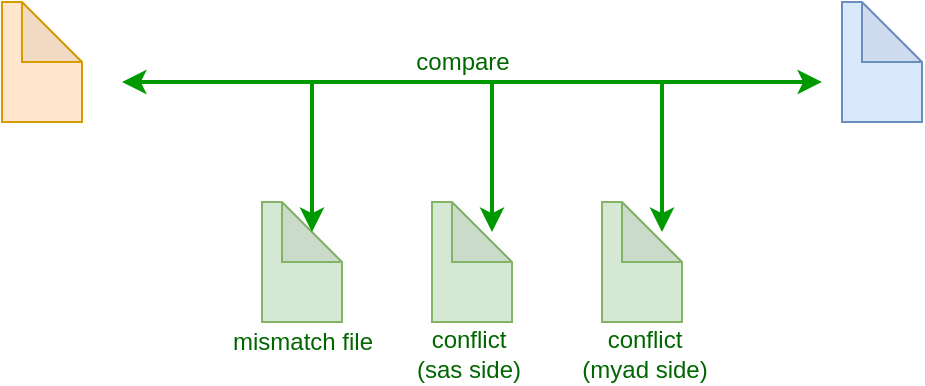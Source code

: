 <mxfile version="12.8.4" type="github">
  <diagram id="4ZIxGLmC_gH1Bq4bnzQN" name="Page-1">
    <mxGraphModel dx="1359" dy="626" grid="1" gridSize="10" guides="1" tooltips="1" connect="1" arrows="1" fold="1" page="1" pageScale="1" pageWidth="850" pageHeight="1100" math="0" shadow="0">
      <root>
        <mxCell id="0" />
        <mxCell id="1" style="locked=1;" parent="0" visible="0" />
        <mxCell id="OT6HhPJYxPwV4lRJUis--19" style="edgeStyle=orthogonalEdgeStyle;rounded=0;orthogonalLoop=1;jettySize=auto;html=1;entryX=0;entryY=0.5;entryDx=0;entryDy=0;entryPerimeter=0;strokeColor=#994C00;" edge="1" parent="1" source="OT6HhPJYxPwV4lRJUis--1" target="OT6HhPJYxPwV4lRJUis--7">
          <mxGeometry relative="1" as="geometry" />
        </mxCell>
        <mxCell id="OT6HhPJYxPwV4lRJUis--20" style="edgeStyle=orthogonalEdgeStyle;rounded=0;orthogonalLoop=1;jettySize=auto;html=1;exitX=1;exitY=0.3;exitDx=0;exitDy=0;entryX=0;entryY=0.5;entryDx=0;entryDy=0;entryPerimeter=0;strokeColor=#994C00;" edge="1" parent="1" source="OT6HhPJYxPwV4lRJUis--1" target="OT6HhPJYxPwV4lRJUis--10">
          <mxGeometry relative="1" as="geometry" />
        </mxCell>
        <mxCell id="OT6HhPJYxPwV4lRJUis--21" style="edgeStyle=orthogonalEdgeStyle;rounded=0;orthogonalLoop=1;jettySize=auto;html=1;exitX=1;exitY=0.7;exitDx=0;exitDy=0;entryX=-0.025;entryY=0.683;entryDx=0;entryDy=0;entryPerimeter=0;strokeColor=#994C00;" edge="1" parent="1" source="OT6HhPJYxPwV4lRJUis--1" target="OT6HhPJYxPwV4lRJUis--11">
          <mxGeometry relative="1" as="geometry" />
        </mxCell>
        <mxCell id="OT6HhPJYxPwV4lRJUis--1" value="&lt;font color=&quot;#ff8000&quot;&gt;SAS&lt;/font&gt;" style="shape=cylinder;whiteSpace=wrap;html=1;boundedLbl=1;backgroundOutline=1;fillColor=#ffe6cc;strokeColor=#d79b00;" vertex="1" parent="1">
          <mxGeometry x="60" y="260" width="60" height="80" as="geometry" />
        </mxCell>
        <mxCell id="OT6HhPJYxPwV4lRJUis--16" style="edgeStyle=orthogonalEdgeStyle;rounded=0;orthogonalLoop=1;jettySize=auto;html=1;entryX=0;entryY=0;entryDx=40;entryDy=30;entryPerimeter=0;exitX=0;exitY=0.5;exitDx=0;exitDy=0;exitPerimeter=0;strokeColor=#0000FF;" edge="1" parent="1" source="OT6HhPJYxPwV4lRJUis--2" target="OT6HhPJYxPwV4lRJUis--13">
          <mxGeometry relative="1" as="geometry" />
        </mxCell>
        <mxCell id="OT6HhPJYxPwV4lRJUis--17" style="edgeStyle=orthogonalEdgeStyle;rounded=0;orthogonalLoop=1;jettySize=auto;html=1;exitX=0;exitY=0.3;exitDx=0;exitDy=0;entryX=0;entryY=0;entryDx=40;entryDy=45;entryPerimeter=0;strokeColor=#0000FF;" edge="1" parent="1" source="OT6HhPJYxPwV4lRJUis--2" target="OT6HhPJYxPwV4lRJUis--15">
          <mxGeometry relative="1" as="geometry" />
        </mxCell>
        <mxCell id="OT6HhPJYxPwV4lRJUis--18" style="edgeStyle=orthogonalEdgeStyle;rounded=0;orthogonalLoop=1;jettySize=auto;html=1;exitX=0;exitY=0.7;exitDx=0;exitDy=0;entryX=0;entryY=0;entryDx=40;entryDy=45;entryPerimeter=0;strokeColor=#0000FF;" edge="1" parent="1" source="OT6HhPJYxPwV4lRJUis--2" target="OT6HhPJYxPwV4lRJUis--14">
          <mxGeometry relative="1" as="geometry" />
        </mxCell>
        <mxCell id="OT6HhPJYxPwV4lRJUis--2" value="&lt;font color=&quot;#004c99&quot;&gt;MyAD&lt;/font&gt;" style="shape=cylinder;whiteSpace=wrap;html=1;boundedLbl=1;backgroundOutline=1;fillColor=#dae8fc;strokeColor=#6c8ebf;" vertex="1" parent="1">
          <mxGeometry x="730" y="260" width="60" height="80" as="geometry" />
        </mxCell>
        <mxCell id="OT6HhPJYxPwV4lRJUis--7" value="" style="shape=note;whiteSpace=wrap;html=1;backgroundOutline=1;darkOpacity=0.05;fillColor=#ffe6cc;strokeColor=#d79b00;" vertex="1" parent="1">
          <mxGeometry x="200" y="270" width="40" height="60" as="geometry" />
        </mxCell>
        <mxCell id="OT6HhPJYxPwV4lRJUis--10" value="" style="shape=note;whiteSpace=wrap;html=1;backgroundOutline=1;darkOpacity=0.05;fillColor=#ffe6cc;strokeColor=#d79b00;" vertex="1" parent="1">
          <mxGeometry x="200" y="180" width="40" height="60" as="geometry" />
        </mxCell>
        <mxCell id="OT6HhPJYxPwV4lRJUis--11" value="" style="shape=note;whiteSpace=wrap;html=1;backgroundOutline=1;darkOpacity=0.05;fillColor=#ffe6cc;strokeColor=#d79b00;" vertex="1" parent="1">
          <mxGeometry x="200" y="360" width="40" height="60" as="geometry" />
        </mxCell>
        <mxCell id="OT6HhPJYxPwV4lRJUis--13" value="" style="shape=note;whiteSpace=wrap;html=1;backgroundOutline=1;darkOpacity=0.05;fillColor=#dae8fc;strokeColor=#6c8ebf;" vertex="1" parent="1">
          <mxGeometry x="620" y="270" width="40" height="60" as="geometry" />
        </mxCell>
        <mxCell id="OT6HhPJYxPwV4lRJUis--14" value="" style="shape=note;whiteSpace=wrap;html=1;backgroundOutline=1;darkOpacity=0.05;fillColor=#dae8fc;strokeColor=#6c8ebf;" vertex="1" parent="1">
          <mxGeometry x="620" y="360" width="40" height="60" as="geometry" />
        </mxCell>
        <mxCell id="OT6HhPJYxPwV4lRJUis--15" value="" style="shape=note;whiteSpace=wrap;html=1;backgroundOutline=1;darkOpacity=0.05;fillColor=#dae8fc;strokeColor=#6c8ebf;" vertex="1" parent="1">
          <mxGeometry x="620" y="180" width="40" height="60" as="geometry" />
        </mxCell>
        <mxCell id="OT6HhPJYxPwV4lRJUis--22" value="general comments" style="text;html=1;align=center;verticalAlign=middle;resizable=0;points=[];autosize=1;" vertex="1" parent="1">
          <mxGeometry x="584" y="239" width="110" height="20" as="geometry" />
        </mxCell>
        <mxCell id="OT6HhPJYxPwV4lRJUis--23" value="general comments" style="text;html=1;align=center;verticalAlign=middle;resizable=0;points=[];autosize=1;" vertex="1" parent="1">
          <mxGeometry x="165" y="239" width="110" height="20" as="geometry" />
        </mxCell>
        <mxCell id="OT6HhPJYxPwV4lRJUis--24" value="milestone comments" style="text;html=1;align=center;verticalAlign=middle;resizable=0;points=[];autosize=1;" vertex="1" parent="1">
          <mxGeometry x="160" y="330" width="130" height="20" as="geometry" />
        </mxCell>
        <mxCell id="OT6HhPJYxPwV4lRJUis--25" value="milestone comments" style="text;html=1;align=center;verticalAlign=middle;resizable=0;points=[];autosize=1;" vertex="1" parent="1">
          <mxGeometry x="574" y="330" width="130" height="20" as="geometry" />
        </mxCell>
        <mxCell id="OT6HhPJYxPwV4lRJUis--26" value="significant items comments" style="text;html=1;align=center;verticalAlign=middle;resizable=0;points=[];autosize=1;" vertex="1" parent="1">
          <mxGeometry x="145" y="420" width="160" height="20" as="geometry" />
        </mxCell>
        <mxCell id="OT6HhPJYxPwV4lRJUis--27" value="significant items comments" style="text;html=1;align=center;verticalAlign=middle;resizable=0;points=[];autosize=1;" vertex="1" parent="1">
          <mxGeometry x="560" y="430" width="160" height="20" as="geometry" />
        </mxCell>
        <mxCell id="OT6HhPJYxPwV4lRJUis--28" value="" style="endArrow=classic;startArrow=classic;html=1;strokeColor=#009900;strokeWidth=2;" edge="1" parent="1">
          <mxGeometry width="50" height="50" relative="1" as="geometry">
            <mxPoint x="260" y="220" as="sourcePoint" />
            <mxPoint x="610" y="220" as="targetPoint" />
          </mxGeometry>
        </mxCell>
        <mxCell id="OT6HhPJYxPwV4lRJUis--29" value="" style="endArrow=classic;startArrow=classic;html=1;strokeColor=#009900;strokeWidth=2;" edge="1" parent="1">
          <mxGeometry width="50" height="50" relative="1" as="geometry">
            <mxPoint x="260" y="310" as="sourcePoint" />
            <mxPoint x="610" y="310" as="targetPoint" />
          </mxGeometry>
        </mxCell>
        <mxCell id="OT6HhPJYxPwV4lRJUis--30" value="" style="endArrow=classic;startArrow=classic;html=1;strokeColor=#009900;strokeWidth=2;" edge="1" parent="1">
          <mxGeometry width="50" height="50" relative="1" as="geometry">
            <mxPoint x="250" y="400" as="sourcePoint" />
            <mxPoint x="600" y="400" as="targetPoint" />
          </mxGeometry>
        </mxCell>
        <mxCell id="OT6HhPJYxPwV4lRJUis--31" value="compare" style="text;html=1;align=center;verticalAlign=middle;resizable=0;points=[];autosize=1;fontColor=#006600;" vertex="1" parent="1">
          <mxGeometry x="410" y="200" width="60" height="20" as="geometry" />
        </mxCell>
        <mxCell id="OT6HhPJYxPwV4lRJUis--32" value="compare" style="text;html=1;align=center;verticalAlign=middle;resizable=0;points=[];autosize=1;fontColor=#006600;" vertex="1" parent="1">
          <mxGeometry x="410" y="290" width="60" height="20" as="geometry" />
        </mxCell>
        <mxCell id="OT6HhPJYxPwV4lRJUis--33" value="compare" style="text;html=1;align=center;verticalAlign=middle;resizable=0;points=[];autosize=1;fontColor=#006600;" vertex="1" parent="1">
          <mxGeometry x="410" y="380" width="60" height="20" as="geometry" />
        </mxCell>
        <mxCell id="OT6HhPJYxPwV4lRJUis--34" value="Untitled Layer" parent="0" />
        <mxCell id="OT6HhPJYxPwV4lRJUis--35" value="" style="shape=note;whiteSpace=wrap;html=1;backgroundOutline=1;darkOpacity=0.05;fillColor=#ffe6cc;strokeColor=#d79b00;" vertex="1" parent="OT6HhPJYxPwV4lRJUis--34">
          <mxGeometry x="180" y="190" width="40" height="60" as="geometry" />
        </mxCell>
        <mxCell id="OT6HhPJYxPwV4lRJUis--36" value="" style="shape=note;whiteSpace=wrap;html=1;backgroundOutline=1;darkOpacity=0.05;fillColor=#dae8fc;strokeColor=#6c8ebf;" vertex="1" parent="OT6HhPJYxPwV4lRJUis--34">
          <mxGeometry x="600" y="190" width="40" height="60" as="geometry" />
        </mxCell>
        <mxCell id="OT6HhPJYxPwV4lRJUis--37" value="" style="endArrow=classic;startArrow=classic;html=1;strokeColor=#009900;strokeWidth=2;" edge="1" parent="OT6HhPJYxPwV4lRJUis--34">
          <mxGeometry width="50" height="50" relative="1" as="geometry">
            <mxPoint x="240" y="230" as="sourcePoint" />
            <mxPoint x="590" y="230" as="targetPoint" />
          </mxGeometry>
        </mxCell>
        <mxCell id="OT6HhPJYxPwV4lRJUis--38" value="compare" style="text;html=1;align=center;verticalAlign=middle;resizable=0;points=[];autosize=1;fontColor=#006600;" vertex="1" parent="OT6HhPJYxPwV4lRJUis--34">
          <mxGeometry x="380" y="210" width="60" height="20" as="geometry" />
        </mxCell>
        <mxCell id="OT6HhPJYxPwV4lRJUis--40" value="" style="shape=note;whiteSpace=wrap;html=1;backgroundOutline=1;darkOpacity=0.05;fillColor=#d5e8d4;strokeColor=#82b366;" vertex="1" parent="OT6HhPJYxPwV4lRJUis--34">
          <mxGeometry x="480" y="290" width="40" height="60" as="geometry" />
        </mxCell>
        <mxCell id="OT6HhPJYxPwV4lRJUis--41" value="" style="shape=note;whiteSpace=wrap;html=1;backgroundOutline=1;darkOpacity=0.05;fillColor=#d5e8d4;strokeColor=#82b366;" vertex="1" parent="OT6HhPJYxPwV4lRJUis--34">
          <mxGeometry x="395" y="290" width="40" height="60" as="geometry" />
        </mxCell>
        <mxCell id="OT6HhPJYxPwV4lRJUis--42" value="" style="shape=note;whiteSpace=wrap;html=1;backgroundOutline=1;darkOpacity=0.05;fillColor=#d5e8d4;strokeColor=#82b366;" vertex="1" parent="OT6HhPJYxPwV4lRJUis--34">
          <mxGeometry x="310" y="290" width="40" height="60" as="geometry" />
        </mxCell>
        <mxCell id="OT6HhPJYxPwV4lRJUis--43" value="mismatch file" style="text;html=1;align=center;verticalAlign=middle;resizable=0;points=[];autosize=1;fontColor=#006600;" vertex="1" parent="OT6HhPJYxPwV4lRJUis--34">
          <mxGeometry x="285" y="350" width="90" height="20" as="geometry" />
        </mxCell>
        <mxCell id="OT6HhPJYxPwV4lRJUis--46" value="" style="endArrow=classic;html=1;strokeColor=#009900;strokeWidth=2;fontColor=#006600;entryX=0;entryY=0;entryDx=25;entryDy=15;entryPerimeter=0;" edge="1" parent="OT6HhPJYxPwV4lRJUis--34" target="OT6HhPJYxPwV4lRJUis--42">
          <mxGeometry width="50" height="50" relative="1" as="geometry">
            <mxPoint x="335" y="230" as="sourcePoint" />
            <mxPoint x="450" y="300" as="targetPoint" />
          </mxGeometry>
        </mxCell>
        <mxCell id="OT6HhPJYxPwV4lRJUis--47" value="" style="endArrow=classic;html=1;strokeColor=#009900;strokeWidth=2;fontColor=#006600;entryX=0;entryY=0;entryDx=25;entryDy=15;entryPerimeter=0;" edge="1" parent="OT6HhPJYxPwV4lRJUis--34">
          <mxGeometry width="50" height="50" relative="1" as="geometry">
            <mxPoint x="425" y="230" as="sourcePoint" />
            <mxPoint x="425" y="305" as="targetPoint" />
          </mxGeometry>
        </mxCell>
        <mxCell id="OT6HhPJYxPwV4lRJUis--48" value="" style="endArrow=classic;html=1;strokeColor=#009900;strokeWidth=2;fontColor=#006600;entryX=0;entryY=0;entryDx=25;entryDy=15;entryPerimeter=0;" edge="1" parent="OT6HhPJYxPwV4lRJUis--34">
          <mxGeometry width="50" height="50" relative="1" as="geometry">
            <mxPoint x="510" y="230" as="sourcePoint" />
            <mxPoint x="510" y="305" as="targetPoint" />
          </mxGeometry>
        </mxCell>
        <mxCell id="OT6HhPJYxPwV4lRJUis--49" value="conflict&lt;br&gt;(sas side)" style="text;html=1;align=center;verticalAlign=middle;resizable=0;points=[];autosize=1;fontColor=#006600;" vertex="1" parent="OT6HhPJYxPwV4lRJUis--34">
          <mxGeometry x="378" y="351" width="70" height="30" as="geometry" />
        </mxCell>
        <mxCell id="OT6HhPJYxPwV4lRJUis--50" value="conflict&lt;br&gt;(myad side)" style="text;html=1;align=center;verticalAlign=middle;resizable=0;points=[];autosize=1;fontColor=#006600;" vertex="1" parent="OT6HhPJYxPwV4lRJUis--34">
          <mxGeometry x="461" y="351" width="80" height="30" as="geometry" />
        </mxCell>
      </root>
    </mxGraphModel>
  </diagram>
</mxfile>
